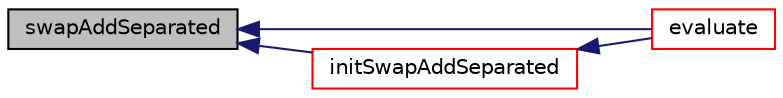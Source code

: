 digraph "swapAddSeparated"
{
  bgcolor="transparent";
  edge [fontname="Helvetica",fontsize="10",labelfontname="Helvetica",labelfontsize="10"];
  node [fontname="Helvetica",fontsize="10",shape=record];
  rankdir="LR";
  Node757 [label="swapAddSeparated",height=0.2,width=0.4,color="black", fillcolor="grey75", style="filled", fontcolor="black"];
  Node757 -> Node758 [dir="back",color="midnightblue",fontsize="10",style="solid",fontname="Helvetica"];
  Node758 [label="evaluate",height=0.2,width=0.4,color="red",URL="$a27709.html#ae591186d8bf9e7c4db700390ac9dfff7",tooltip="Evaluate the patch field. "];
  Node757 -> Node760 [dir="back",color="midnightblue",fontsize="10",style="solid",fontname="Helvetica"];
  Node760 [label="initSwapAddSeparated",height=0.2,width=0.4,color="red",URL="$a27709.html#a5d2b2f51aa5cebfe20879dfbe67f2bc4",tooltip="Initialise swap of non-collocated patch point values. "];
  Node760 -> Node758 [dir="back",color="midnightblue",fontsize="10",style="solid",fontname="Helvetica"];
}

